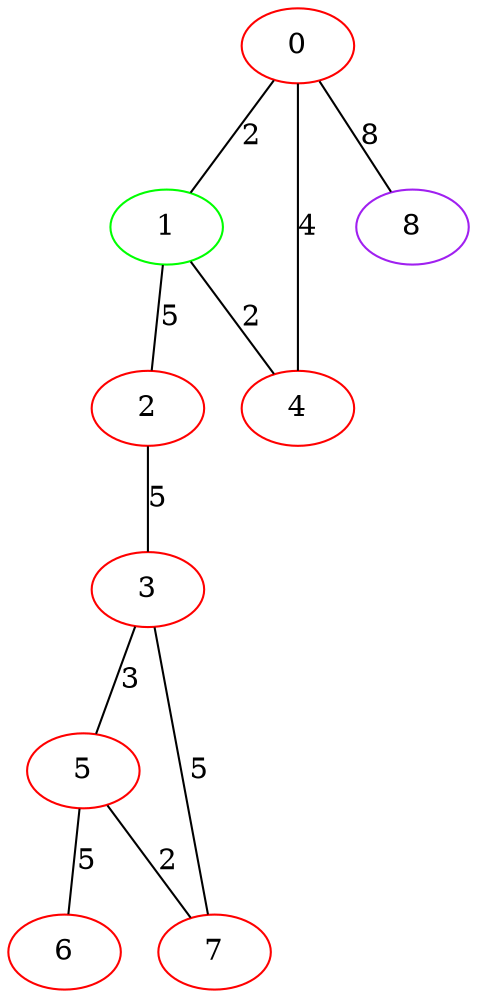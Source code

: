 graph "" {
0 [color=red, weight=1];
1 [color=green, weight=2];
2 [color=red, weight=1];
3 [color=red, weight=1];
4 [color=red, weight=1];
5 [color=red, weight=1];
6 [color=red, weight=1];
7 [color=red, weight=1];
8 [color=purple, weight=4];
0 -- 8  [key=0, label=8];
0 -- 1  [key=0, label=2];
0 -- 4  [key=0, label=4];
1 -- 2  [key=0, label=5];
1 -- 4  [key=0, label=2];
2 -- 3  [key=0, label=5];
3 -- 5  [key=0, label=3];
3 -- 7  [key=0, label=5];
5 -- 6  [key=0, label=5];
5 -- 7  [key=0, label=2];
}
